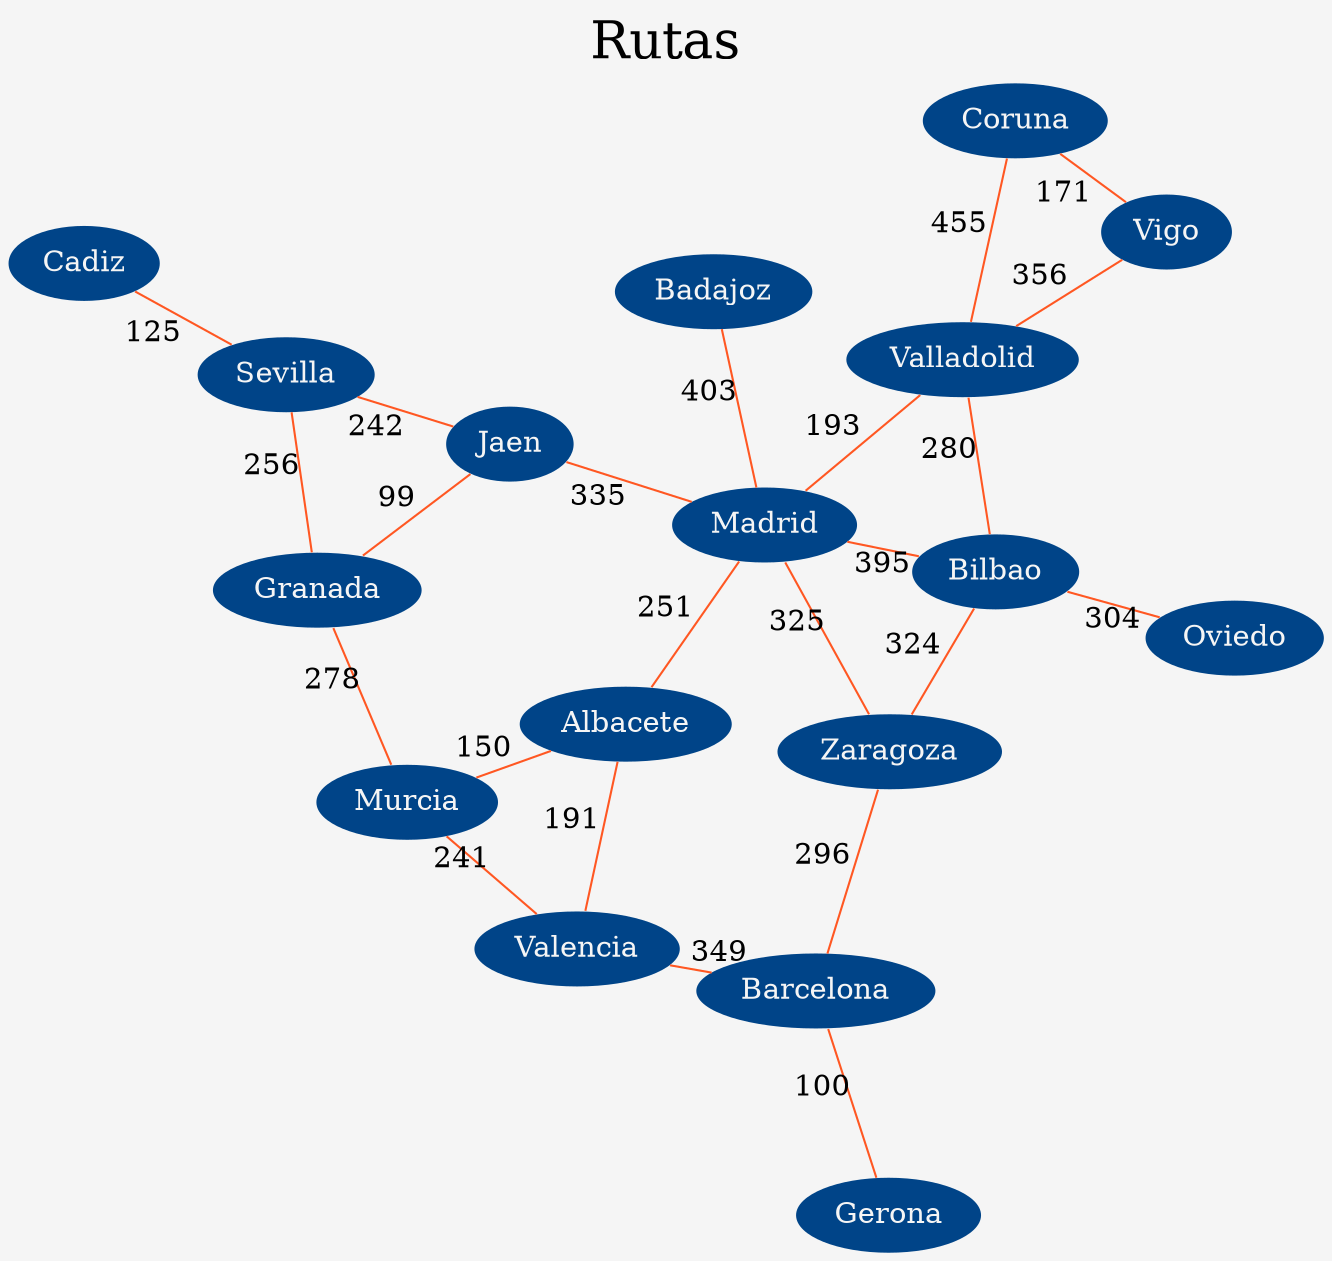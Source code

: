 graph G {
	layout="neato";
	overlap="false";
	splines="true";
	bgcolor="#F5F5F5";
	fontcolor=black;
	label="Rutas";
	labelloc="t";
	fontsize=25;
	node [style=filled fillcolor="#004488" fontcolor="#F5F5F5" color=transparent];
	edge [fontcolor=black color="#ff5722"];
	n0[label="Cadiz"];
	n1[label="Sevilla"];
	n2[label="Granada"];
	n3[label="Jaen"];
	n4[label="Murcia"];
	n5[label="Madrid"];
	n6[label="Valencia"];
	n7[label="Albacete"];
	n8[label="Barcelona"];
	n9[label="Gerona"];
	n10[label="Zaragoza"];
	n11[label="Badajoz"];
	n12[label="Valladolid"];
	n13[label="Vigo"];
	n14[label="Coruna"];
	n15[label="Bilbao"];
	n16[label="Oviedo"];
	n0 -- n1[label="125", len="2"];
	n1 -- n2[label="256", len="2"];
	n1 -- n3[label="242", len="2"];
	n2 -- n3[label="99", len="2"];
	n2 -- n4[label="278", len="2"];
	n3 -- n5[label="335", len="2"];
	n4 -- n6[label="241", len="2"];
	n4 -- n7[label="150", len="2"];
	n5 -- n7[label="251", len="2"];
	n5 -- n10[label="325", len="2"];
	n5 -- n11[label="403", len="2"];
	n5 -- n12[label="193", len="2"];
	n5 -- n15[label="395", len="2"];
	n6 -- n7[label="191", len="2"];
	n6 -- n8[label="349", len="2"];
	n8 -- n9[label="100", len="2"];
	n8 -- n10[label="296", len="2"];
	n10 -- n15[label="324", len="2"];
	n12 -- n13[label="356", len="2"];
	n12 -- n14[label="455", len="2"];
	n12 -- n15[label="280", len="2"];
	n13 -- n14[label="171", len="2"];
	n15 -- n16[label="304", len="2"];
	
}